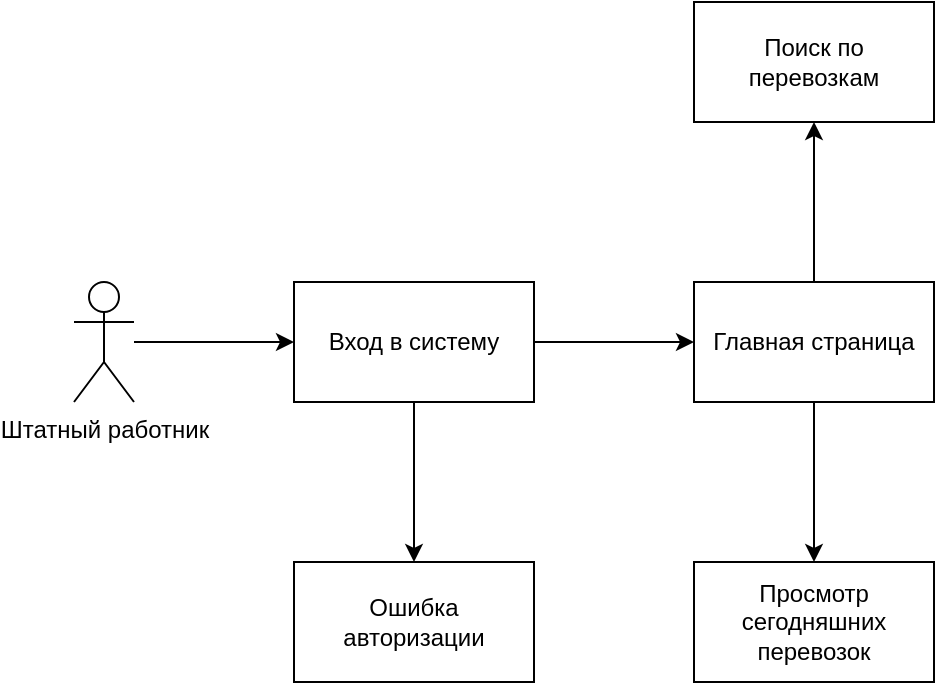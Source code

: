 <mxfile version="23.1.2" type="github">
  <diagram name="Page-1" id="b5b7bab2-c9e2-2cf4-8b2a-24fd1a2a6d21">
    <mxGraphModel dx="1728" dy="615" grid="1" gridSize="10" guides="1" tooltips="1" connect="1" arrows="1" fold="1" page="1" pageScale="1" pageWidth="827" pageHeight="1169" background="none" math="0" shadow="0">
      <root>
        <mxCell id="0" />
        <mxCell id="1" parent="0" />
        <mxCell id="uieNsBROH1hkp_Cc9gUN-10" value="" style="edgeStyle=orthogonalEdgeStyle;rounded=0;orthogonalLoop=1;jettySize=auto;html=1;" edge="1" parent="1" source="uieNsBROH1hkp_Cc9gUN-1" target="uieNsBROH1hkp_Cc9gUN-9">
          <mxGeometry relative="1" as="geometry" />
        </mxCell>
        <mxCell id="uieNsBROH1hkp_Cc9gUN-1" value="Штатный работник" style="shape=umlActor;verticalLabelPosition=bottom;verticalAlign=top;html=1;outlineConnect=0;" vertex="1" parent="1">
          <mxGeometry x="90" y="350" width="30" height="60" as="geometry" />
        </mxCell>
        <mxCell id="uieNsBROH1hkp_Cc9gUN-13" value="" style="edgeStyle=orthogonalEdgeStyle;rounded=0;orthogonalLoop=1;jettySize=auto;html=1;" edge="1" parent="1" source="uieNsBROH1hkp_Cc9gUN-9" target="uieNsBROH1hkp_Cc9gUN-12">
          <mxGeometry relative="1" as="geometry" />
        </mxCell>
        <mxCell id="uieNsBROH1hkp_Cc9gUN-15" value="" style="edgeStyle=orthogonalEdgeStyle;rounded=0;orthogonalLoop=1;jettySize=auto;html=1;" edge="1" parent="1" source="uieNsBROH1hkp_Cc9gUN-9" target="uieNsBROH1hkp_Cc9gUN-14">
          <mxGeometry relative="1" as="geometry" />
        </mxCell>
        <mxCell id="uieNsBROH1hkp_Cc9gUN-9" value="Вход в систему" style="rounded=0;whiteSpace=wrap;html=1;" vertex="1" parent="1">
          <mxGeometry x="200" y="350" width="120" height="60" as="geometry" />
        </mxCell>
        <mxCell id="uieNsBROH1hkp_Cc9gUN-18" value="" style="edgeStyle=orthogonalEdgeStyle;rounded=0;orthogonalLoop=1;jettySize=auto;html=1;" edge="1" parent="1" source="uieNsBROH1hkp_Cc9gUN-12" target="uieNsBROH1hkp_Cc9gUN-17">
          <mxGeometry relative="1" as="geometry" />
        </mxCell>
        <mxCell id="uieNsBROH1hkp_Cc9gUN-20" value="" style="edgeStyle=orthogonalEdgeStyle;rounded=0;orthogonalLoop=1;jettySize=auto;html=1;" edge="1" parent="1" source="uieNsBROH1hkp_Cc9gUN-12" target="uieNsBROH1hkp_Cc9gUN-19">
          <mxGeometry relative="1" as="geometry" />
        </mxCell>
        <mxCell id="uieNsBROH1hkp_Cc9gUN-12" value="Главная страница" style="whiteSpace=wrap;html=1;rounded=0;" vertex="1" parent="1">
          <mxGeometry x="400" y="350" width="120" height="60" as="geometry" />
        </mxCell>
        <mxCell id="uieNsBROH1hkp_Cc9gUN-14" value="Ошибка авторизации" style="whiteSpace=wrap;html=1;rounded=0;" vertex="1" parent="1">
          <mxGeometry x="200" y="490" width="120" height="60" as="geometry" />
        </mxCell>
        <mxCell id="uieNsBROH1hkp_Cc9gUN-17" value="Поиск по перевозкам" style="rounded=0;whiteSpace=wrap;html=1;" vertex="1" parent="1">
          <mxGeometry x="400" y="210" width="120" height="60" as="geometry" />
        </mxCell>
        <mxCell id="uieNsBROH1hkp_Cc9gUN-19" value="Просмотр сегодняшних перевозок" style="whiteSpace=wrap;html=1;rounded=0;" vertex="1" parent="1">
          <mxGeometry x="400" y="490" width="120" height="60" as="geometry" />
        </mxCell>
      </root>
    </mxGraphModel>
  </diagram>
</mxfile>

